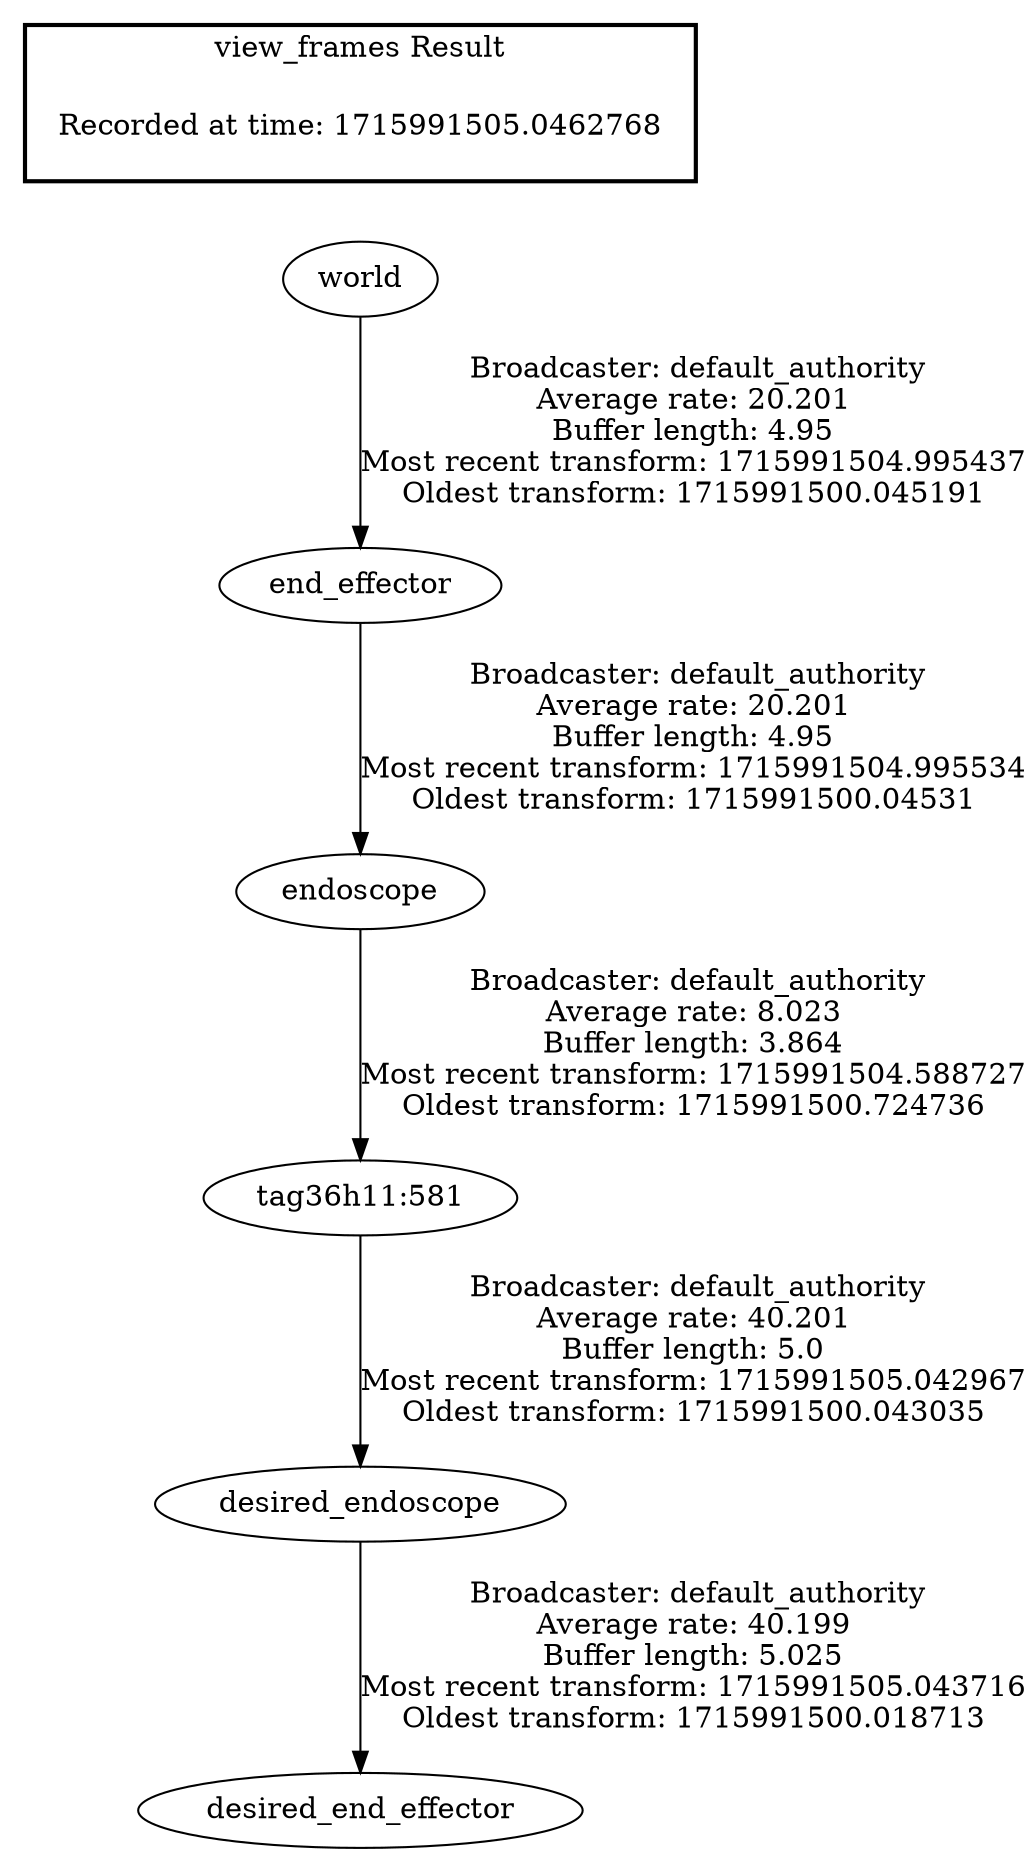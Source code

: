 digraph G {
"desired_endoscope" -> "desired_end_effector"[label=" Broadcaster: default_authority\nAverage rate: 40.199\nBuffer length: 5.025\nMost recent transform: 1715991505.043716\nOldest transform: 1715991500.018713\n"];
"tag36h11:581" -> "desired_endoscope"[label=" Broadcaster: default_authority\nAverage rate: 40.201\nBuffer length: 5.0\nMost recent transform: 1715991505.042967\nOldest transform: 1715991500.043035\n"];
"endoscope" -> "tag36h11:581"[label=" Broadcaster: default_authority\nAverage rate: 8.023\nBuffer length: 3.864\nMost recent transform: 1715991504.588727\nOldest transform: 1715991500.724736\n"];
"world" -> "end_effector"[label=" Broadcaster: default_authority\nAverage rate: 20.201\nBuffer length: 4.95\nMost recent transform: 1715991504.995437\nOldest transform: 1715991500.045191\n"];
"end_effector" -> "endoscope"[label=" Broadcaster: default_authority\nAverage rate: 20.201\nBuffer length: 4.95\nMost recent transform: 1715991504.995534\nOldest transform: 1715991500.04531\n"];
edge [style=invis];
 subgraph cluster_legend { style=bold; color=black; label ="view_frames Result";
"Recorded at time: 1715991505.0462768"[ shape=plaintext ] ;
}->"world";
}